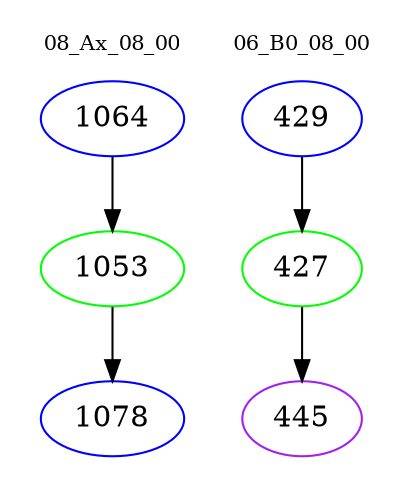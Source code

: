 digraph{
subgraph cluster_0 {
color = white
label = "08_Ax_08_00";
fontsize=10;
T0_1064 [label="1064", color="blue"]
T0_1064 -> T0_1053 [color="black"]
T0_1053 [label="1053", color="green"]
T0_1053 -> T0_1078 [color="black"]
T0_1078 [label="1078", color="blue"]
}
subgraph cluster_1 {
color = white
label = "06_B0_08_00";
fontsize=10;
T1_429 [label="429", color="blue"]
T1_429 -> T1_427 [color="black"]
T1_427 [label="427", color="green"]
T1_427 -> T1_445 [color="black"]
T1_445 [label="445", color="purple"]
}
}
